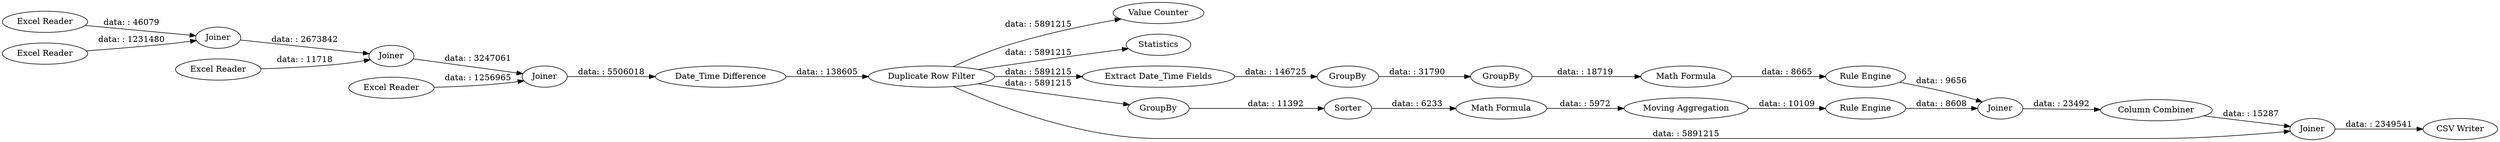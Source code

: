 digraph {
	"5067260015342191631_2" [label="Excel Reader"]
	"5067260015342191631_1" [label="Excel Reader"]
	"5067260015342191631_138" [label="Math Formula"]
	"5067260015342191631_136" [label=GroupBy]
	"5067260015342191631_3" [label="Excel Reader"]
	"5067260015342191631_18" [label="Rule Engine"]
	"5067260015342191631_11" [label="Duplicate Row Filter"]
	"5067260015342191631_8" [label=Joiner]
	"5067260015342191631_10" [label="Date_Time Difference"]
	"5067260015342191631_16" [label="Math Formula"]
	"5067260015342191631_141" [label="Column Combiner"]
	"5067260015342191631_4" [label="Excel Reader"]
	"5067260015342191631_7" [label=Joiner]
	"5067260015342191631_140" [label=Joiner]
	"5067260015342191631_17" [label="Moving Aggregation"]
	"5067260015342191631_143" [label="Value Counter"]
	"5067260015342191631_144" [label="CSV Writer"]
	"5067260015342191631_6" [label=Joiner]
	"5067260015342191631_14" [label=Sorter]
	"5067260015342191631_12" [label=Statistics]
	"5067260015342191631_15" [label=GroupBy]
	"5067260015342191631_137" [label=GroupBy]
	"5067260015342191631_142" [label=Joiner]
	"5067260015342191631_135" [label="Extract Date_Time Fields"]
	"5067260015342191631_139" [label="Rule Engine"]
	"5067260015342191631_10" -> "5067260015342191631_11" [label="data: : 138605"]
	"5067260015342191631_11" -> "5067260015342191631_135" [label="data: : 5891215"]
	"5067260015342191631_136" -> "5067260015342191631_137" [label="data: : 31790"]
	"5067260015342191631_139" -> "5067260015342191631_140" [label="data: : 9656"]
	"5067260015342191631_1" -> "5067260015342191631_8" [label="data: : 1256965"]
	"5067260015342191631_11" -> "5067260015342191631_143" [label="data: : 5891215"]
	"5067260015342191631_141" -> "5067260015342191631_142" [label="data: : 15287"]
	"5067260015342191631_140" -> "5067260015342191631_141" [label="data: : 23492"]
	"5067260015342191631_11" -> "5067260015342191631_142" [label="data: : 5891215"]
	"5067260015342191631_6" -> "5067260015342191631_7" [label="data: : 2673842"]
	"5067260015342191631_2" -> "5067260015342191631_6" [label="data: : 46079"]
	"5067260015342191631_7" -> "5067260015342191631_8" [label="data: : 3247061"]
	"5067260015342191631_8" -> "5067260015342191631_10" [label="data: : 5506018"]
	"5067260015342191631_16" -> "5067260015342191631_17" [label="data: : 5972"]
	"5067260015342191631_18" -> "5067260015342191631_140" [label="data: : 8608"]
	"5067260015342191631_137" -> "5067260015342191631_138" [label="data: : 18719"]
	"5067260015342191631_4" -> "5067260015342191631_7" [label="data: : 11718"]
	"5067260015342191631_11" -> "5067260015342191631_15" [label="data: : 5891215"]
	"5067260015342191631_135" -> "5067260015342191631_136" [label="data: : 146725"]
	"5067260015342191631_138" -> "5067260015342191631_139" [label="data: : 8665"]
	"5067260015342191631_3" -> "5067260015342191631_6" [label="data: : 1231480"]
	"5067260015342191631_11" -> "5067260015342191631_12" [label="data: : 5891215"]
	"5067260015342191631_14" -> "5067260015342191631_16" [label="data: : 6233"]
	"5067260015342191631_17" -> "5067260015342191631_18" [label="data: : 10109"]
	"5067260015342191631_15" -> "5067260015342191631_14" [label="data: : 11392"]
	"5067260015342191631_142" -> "5067260015342191631_144" [label="data: : 2349541"]
	rankdir=LR
}
